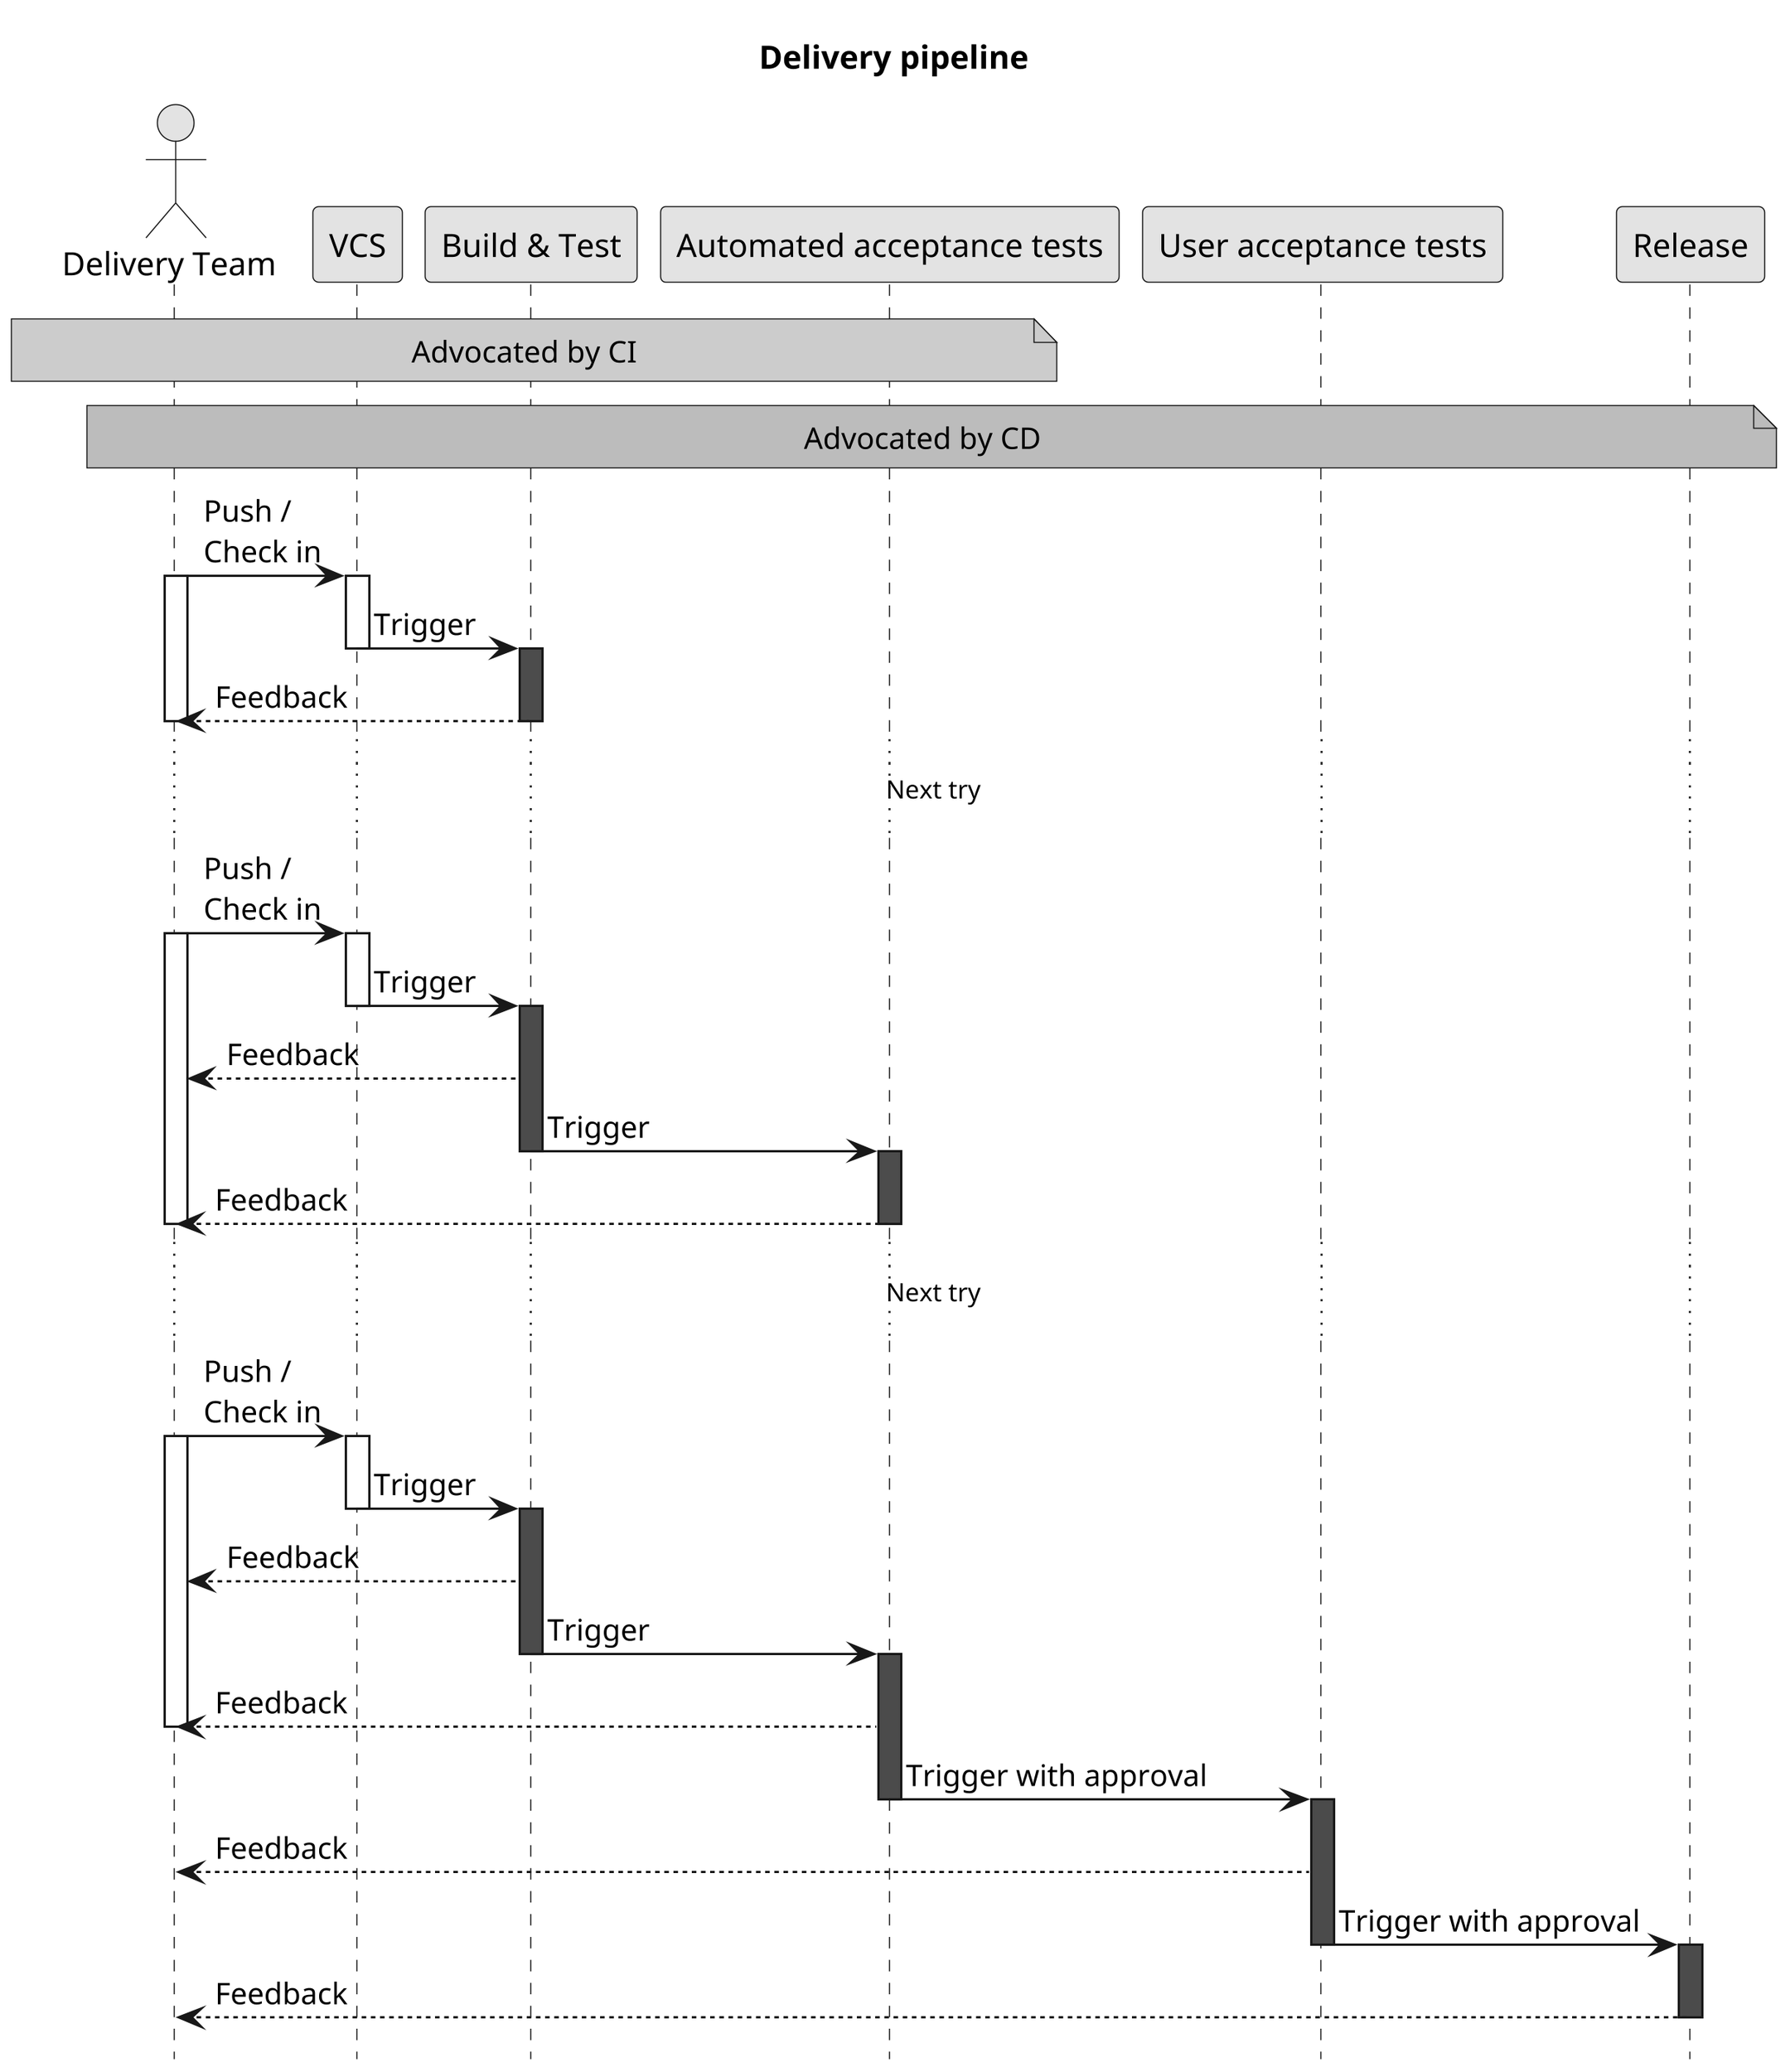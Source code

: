 @startuml
skinparam dpi 300   
skinparam monochrome true

title Delivery pipeline

actor "Delivery Team" as team
participant VCS
participant "Build & Test" as build
participant "Automated acceptance tests" as accTests
participant "User acceptance tests" as userTests
participant Release

note over team, accTests #lightBlue: Advocated by CI
note over team, Release #skyBlue: Advocated by CD

team -> VCS: Push /\nCheck in
activate team
activate VCS
VCS -> build: Trigger
deactivate VCS
activate build #red
build --> team: Feedback
deactivate build
deactivate team

... Next try ...

team -> VCS: Push /\nCheck in
activate team
activate VCS
VCS -> build: Trigger
deactivate VCS
activate build #green
build --> team: Feedback
build -> accTests: Trigger
deactivate build
activate accTests #red
accTests --> team: Feedback
deactivate accTests
deactivate team

... Next try ...

team -> VCS: Push /\nCheck in
activate team
activate VCS
VCS -> build: Trigger
deactivate VCS
activate build #green
build --> team: Feedback
build -> accTests: Trigger
deactivate build
activate accTests #green
accTests --> team: Feedback
deactivate team
accTests -> userTests: Trigger with approval
deactivate accTests
activate userTests #green
userTests --> team: Feedback
userTests -> Release: Trigger with approval
deactivate userTests
activate Release #green
Release --> team: Feedback
deactivate Release

hide footbox

@enduml
